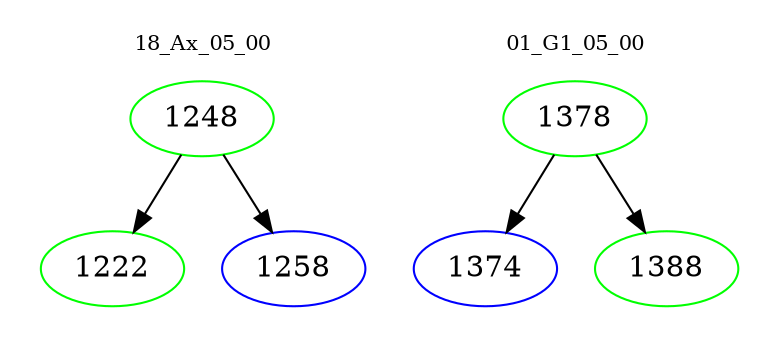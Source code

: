 digraph{
subgraph cluster_0 {
color = white
label = "18_Ax_05_00";
fontsize=10;
T0_1248 [label="1248", color="green"]
T0_1248 -> T0_1222 [color="black"]
T0_1222 [label="1222", color="green"]
T0_1248 -> T0_1258 [color="black"]
T0_1258 [label="1258", color="blue"]
}
subgraph cluster_1 {
color = white
label = "01_G1_05_00";
fontsize=10;
T1_1378 [label="1378", color="green"]
T1_1378 -> T1_1374 [color="black"]
T1_1374 [label="1374", color="blue"]
T1_1378 -> T1_1388 [color="black"]
T1_1388 [label="1388", color="green"]
}
}

